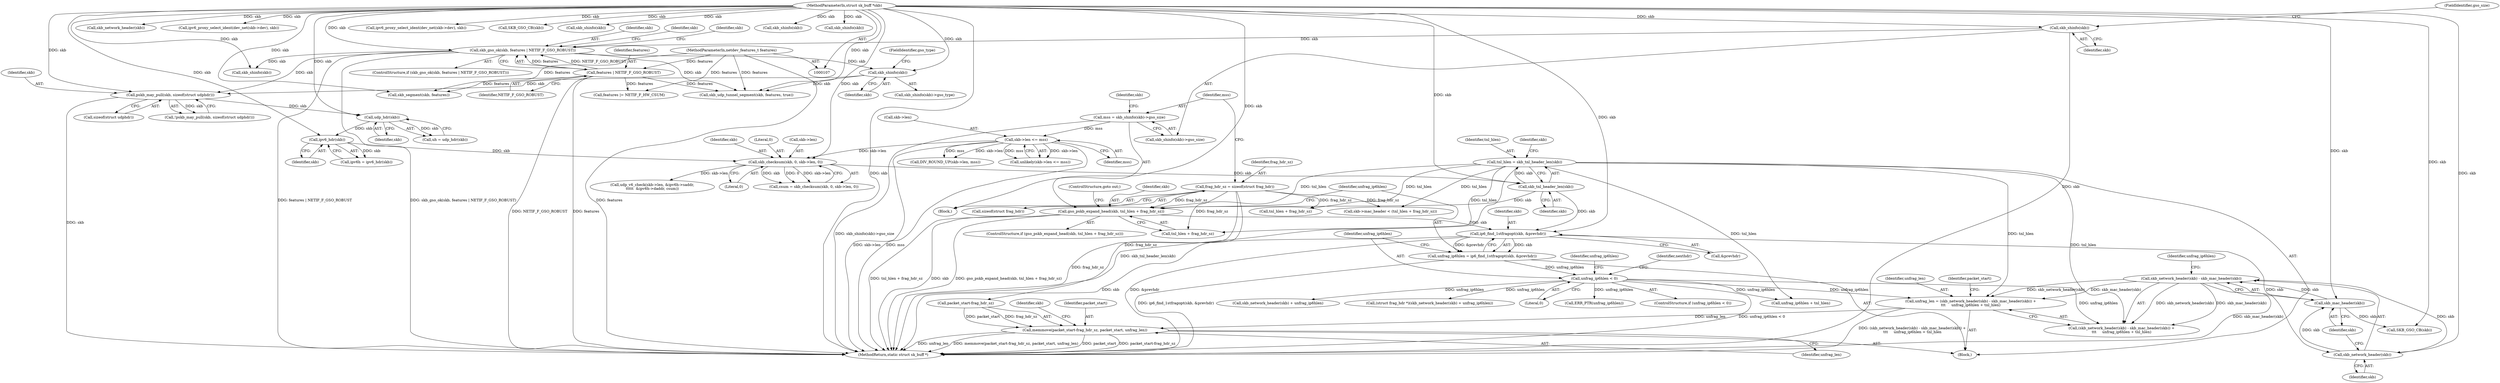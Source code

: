 digraph "0_linux_2423496af35d94a87156b063ea5cedffc10a70a1_2@integer" {
"1000312" [label="(Call,unfrag_len = (skb_network_header(skb) - skb_mac_header(skb)) +\n\t\t\t     unfrag_ip6hlen + tnl_hlen)"];
"1000315" [label="(Call,skb_network_header(skb) - skb_mac_header(skb))"];
"1000316" [label="(Call,skb_network_header(skb))"];
"1000293" [label="(Call,ip6_find_1stfragopt(skb, &prevhdr))"];
"1000285" [label="(Call,gso_pskb_expand_head(skb, tnl_hlen + frag_hdr_sz))"];
"1000273" [label="(Call,skb_tnl_header_len(skb))"];
"1000223" [label="(Call,skb_checksum(skb, 0, skb->len, 0))"];
"1000214" [label="(Call,ipv6_hdr(skb))"];
"1000210" [label="(Call,udp_hdr(skb))"];
"1000203" [label="(Call,pskb_may_pull(skb, sizeof(struct udphdr)))"];
"1000185" [label="(Call,skb_shinfo(skb))"];
"1000146" [label="(Call,skb_gso_ok(skb, features | NETIF_F_GSO_ROBUST))"];
"1000134" [label="(Call,skb_shinfo(skb))"];
"1000108" [label="(MethodParameterIn,struct sk_buff *skb)"];
"1000148" [label="(Call,features | NETIF_F_GSO_ROBUST)"];
"1000109" [label="(MethodParameterIn,netdev_features_t features)"];
"1000139" [label="(Call,skb->len <= mss)"];
"1000131" [label="(Call,mss = skb_shinfo(skb)->gso_size)"];
"1000271" [label="(Call,tnl_hlen = skb_tnl_header_len(skb))"];
"1000125" [label="(Call,frag_hdr_sz = sizeof(struct frag_hdr))"];
"1000318" [label="(Call,skb_mac_header(skb))"];
"1000298" [label="(Call,unfrag_ip6hlen < 0)"];
"1000291" [label="(Call,unfrag_ip6hlen = ip6_find_1stfragopt(skb, &prevhdr))"];
"1000335" [label="(Call,memmove(packet_start-frag_hdr_sz, packet_start, unfrag_len))"];
"1000292" [label="(Identifier,unfrag_ip6hlen)"];
"1000315" [label="(Call,skb_network_header(skb) - skb_mac_header(skb))"];
"1000314" [label="(Call,(skb_network_header(skb) - skb_mac_header(skb)) +\n\t\t\t     unfrag_ip6hlen + tnl_hlen)"];
"1000186" [label="(Identifier,skb)"];
"1000362" [label="(Call,skb_network_header(skb))"];
"1000273" [label="(Call,skb_tnl_header_len(skb))"];
"1000212" [label="(Call,ipv6h = ipv6_hdr(skb))"];
"1000381" [label="(Call,ipv6_proxy_select_ident(dev_net(skb->dev), skb))"];
"1000141" [label="(Identifier,skb)"];
"1000210" [label="(Call,udp_hdr(skb))"];
"1000271" [label="(Call,tnl_hlen = skb_tnl_header_len(skb))"];
"1000290" [label="(ControlStructure,goto out;)"];
"1000211" [label="(Identifier,skb)"];
"1000146" [label="(Call,skb_gso_ok(skb, features | NETIF_F_GSO_ROBUST))"];
"1000344" [label="(Identifier,skb)"];
"1000154" [label="(Call,skb_shinfo(skb))"];
"1000313" [label="(Identifier,unfrag_len)"];
"1000132" [label="(Identifier,mss)"];
"1000145" [label="(ControlStructure,if (skb_gso_ok(skb, features | NETIF_F_GSO_ROBUST)))"];
"1000234" [label="(Call,udp_v6_check(skb->len, &ipv6h->saddr,\n\t\t\t\t\t  &ipv6h->daddr, csum))"];
"1000126" [label="(Identifier,frag_hdr_sz)"];
"1000287" [label="(Call,tnl_hlen + frag_hdr_sz)"];
"1000321" [label="(Identifier,unfrag_ip6hlen)"];
"1000319" [label="(Identifier,skb)"];
"1000335" [label="(Call,memmove(packet_start-frag_hdr_sz, packet_start, unfrag_len))"];
"1000143" [label="(Identifier,mss)"];
"1000291" [label="(Call,unfrag_ip6hlen = ip6_find_1stfragopt(skb, &prevhdr))"];
"1000297" [label="(ControlStructure,if (unfrag_ip6hlen < 0))"];
"1000215" [label="(Identifier,skb)"];
"1000205" [label="(Call,sizeof(struct udphdr))"];
"1000109" [label="(MethodParameterIn,netdev_features_t features)"];
"1000340" [label="(Identifier,unfrag_len)"];
"1000136" [label="(FieldIdentifier,gso_size)"];
"1000168" [label="(Call,ipv6_proxy_select_ident(dev_net(skb->dev), skb))"];
"1000149" [label="(Identifier,features)"];
"1000272" [label="(Identifier,tnl_hlen)"];
"1000226" [label="(Call,skb->len)"];
"1000343" [label="(Call,SKB_GSO_CB(skb))"];
"1000361" [label="(Call,skb_network_header(skb) + unfrag_ip6hlen)"];
"1000378" [label="(Call,skb_shinfo(skb))"];
"1000318" [label="(Call,skb_mac_header(skb))"];
"1000285" [label="(Call,gso_pskb_expand_head(skb, tnl_hlen + frag_hdr_sz))"];
"1000224" [label="(Identifier,skb)"];
"1000294" [label="(Identifier,skb)"];
"1000155" [label="(Identifier,skb)"];
"1000157" [label="(Call,DIV_ROUND_UP(skb->len, mss))"];
"1000303" [label="(Identifier,unfrag_ip6hlen)"];
"1000204" [label="(Identifier,skb)"];
"1000110" [label="(Block,)"];
"1000305" [label="(Identifier,nexthdr)"];
"1000359" [label="(Call,(struct frag_hdr *)(skb_network_header(skb) + unfrag_ip6hlen))"];
"1000148" [label="(Call,features | NETIF_F_GSO_ROBUST)"];
"1000108" [label="(MethodParameterIn,struct sk_buff *skb)"];
"1000147" [label="(Identifier,skb)"];
"1000320" [label="(Call,unfrag_ip6hlen + tnl_hlen)"];
"1000299" [label="(Identifier,unfrag_ip6hlen)"];
"1000300" [label="(Literal,0)"];
"1000133" [label="(Call,skb_shinfo(skb)->gso_size)"];
"1000131" [label="(Call,mss = skb_shinfo(skb)->gso_size)"];
"1000127" [label="(Call,sizeof(struct frag_hdr))"];
"1000268" [label="(Call,features |= NETIF_F_HW_CSUM)"];
"1000274" [label="(Identifier,skb)"];
"1000134" [label="(Call,skb_shinfo(skb))"];
"1000280" [label="(Call,tnl_hlen + frag_hdr_sz)"];
"1000276" [label="(Call,skb->mac_header < (tnl_hlen + frag_hdr_sz))"];
"1000317" [label="(Identifier,skb)"];
"1000150" [label="(Identifier,NETIF_F_GSO_ROBUST)"];
"1000336" [label="(Call,packet_start-frag_hdr_sz)"];
"1000208" [label="(Call,uh = udp_hdr(skb))"];
"1000403" [label="(MethodReturn,static struct sk_buff *)"];
"1000392" [label="(Call,skb_shinfo(skb))"];
"1000324" [label="(Identifier,packet_start)"];
"1000278" [label="(Identifier,skb)"];
"1000139" [label="(Call,skb->len <= mss)"];
"1000198" [label="(Block,)"];
"1000316" [label="(Call,skb_network_header(skb))"];
"1000221" [label="(Call,csum = skb_checksum(skb, 0, skb->len, 0))"];
"1000223" [label="(Call,skb_checksum(skb, 0, skb->len, 0))"];
"1000332" [label="(Call,SKB_GSO_CB(skb))"];
"1000284" [label="(ControlStructure,if (gso_pskb_expand_head(skb, tnl_hlen + frag_hdr_sz)))"];
"1000225" [label="(Literal,0)"];
"1000295" [label="(Call,&prevhdr)"];
"1000140" [label="(Call,skb->len)"];
"1000165" [label="(Call,skb_shinfo(skb))"];
"1000286" [label="(Identifier,skb)"];
"1000184" [label="(Call,skb_shinfo(skb)->gso_type)"];
"1000138" [label="(Call,unlikely(skb->len <= mss))"];
"1000214" [label="(Call,ipv6_hdr(skb))"];
"1000135" [label="(Identifier,skb)"];
"1000203" [label="(Call,pskb_may_pull(skb, sizeof(struct udphdr)))"];
"1000298" [label="(Call,unfrag_ip6hlen < 0)"];
"1000312" [label="(Call,unfrag_len = (skb_network_header(skb) - skb_mac_header(skb)) +\n\t\t\t     unfrag_ip6hlen + tnl_hlen)"];
"1000229" [label="(Literal,0)"];
"1000125" [label="(Call,frag_hdr_sz = sizeof(struct frag_hdr))"];
"1000187" [label="(FieldIdentifier,gso_type)"];
"1000293" [label="(Call,ip6_find_1stfragopt(skb, &prevhdr))"];
"1000397" [label="(Call,skb_segment(skb, features))"];
"1000202" [label="(Call,!pskb_may_pull(skb, sizeof(struct udphdr)))"];
"1000339" [label="(Identifier,packet_start)"];
"1000185" [label="(Call,skb_shinfo(skb))"];
"1000193" [label="(Call,skb_udp_tunnel_segment(skb, features, true))"];
"1000302" [label="(Call,ERR_PTR(unfrag_ip6hlen))"];
"1000181" [label="(Identifier,skb)"];
"1000312" -> "1000198"  [label="AST: "];
"1000312" -> "1000314"  [label="CFG: "];
"1000313" -> "1000312"  [label="AST: "];
"1000314" -> "1000312"  [label="AST: "];
"1000324" -> "1000312"  [label="CFG: "];
"1000312" -> "1000403"  [label="DDG: (skb_network_header(skb) - skb_mac_header(skb)) +\n\t\t\t     unfrag_ip6hlen + tnl_hlen"];
"1000315" -> "1000312"  [label="DDG: skb_network_header(skb)"];
"1000315" -> "1000312"  [label="DDG: skb_mac_header(skb)"];
"1000298" -> "1000312"  [label="DDG: unfrag_ip6hlen"];
"1000271" -> "1000312"  [label="DDG: tnl_hlen"];
"1000312" -> "1000335"  [label="DDG: unfrag_len"];
"1000315" -> "1000314"  [label="AST: "];
"1000315" -> "1000318"  [label="CFG: "];
"1000316" -> "1000315"  [label="AST: "];
"1000318" -> "1000315"  [label="AST: "];
"1000321" -> "1000315"  [label="CFG: "];
"1000315" -> "1000403"  [label="DDG: skb_mac_header(skb)"];
"1000315" -> "1000314"  [label="DDG: skb_network_header(skb)"];
"1000315" -> "1000314"  [label="DDG: skb_mac_header(skb)"];
"1000316" -> "1000315"  [label="DDG: skb"];
"1000318" -> "1000315"  [label="DDG: skb"];
"1000316" -> "1000317"  [label="CFG: "];
"1000317" -> "1000316"  [label="AST: "];
"1000319" -> "1000316"  [label="CFG: "];
"1000293" -> "1000316"  [label="DDG: skb"];
"1000108" -> "1000316"  [label="DDG: skb"];
"1000316" -> "1000318"  [label="DDG: skb"];
"1000293" -> "1000291"  [label="AST: "];
"1000293" -> "1000295"  [label="CFG: "];
"1000294" -> "1000293"  [label="AST: "];
"1000295" -> "1000293"  [label="AST: "];
"1000291" -> "1000293"  [label="CFG: "];
"1000293" -> "1000403"  [label="DDG: skb"];
"1000293" -> "1000403"  [label="DDG: &prevhdr"];
"1000293" -> "1000291"  [label="DDG: skb"];
"1000293" -> "1000291"  [label="DDG: &prevhdr"];
"1000285" -> "1000293"  [label="DDG: skb"];
"1000273" -> "1000293"  [label="DDG: skb"];
"1000108" -> "1000293"  [label="DDG: skb"];
"1000285" -> "1000284"  [label="AST: "];
"1000285" -> "1000287"  [label="CFG: "];
"1000286" -> "1000285"  [label="AST: "];
"1000287" -> "1000285"  [label="AST: "];
"1000290" -> "1000285"  [label="CFG: "];
"1000292" -> "1000285"  [label="CFG: "];
"1000285" -> "1000403"  [label="DDG: skb"];
"1000285" -> "1000403"  [label="DDG: gso_pskb_expand_head(skb, tnl_hlen + frag_hdr_sz)"];
"1000285" -> "1000403"  [label="DDG: tnl_hlen + frag_hdr_sz"];
"1000273" -> "1000285"  [label="DDG: skb"];
"1000108" -> "1000285"  [label="DDG: skb"];
"1000271" -> "1000285"  [label="DDG: tnl_hlen"];
"1000125" -> "1000285"  [label="DDG: frag_hdr_sz"];
"1000273" -> "1000271"  [label="AST: "];
"1000273" -> "1000274"  [label="CFG: "];
"1000274" -> "1000273"  [label="AST: "];
"1000271" -> "1000273"  [label="CFG: "];
"1000273" -> "1000271"  [label="DDG: skb"];
"1000223" -> "1000273"  [label="DDG: skb"];
"1000108" -> "1000273"  [label="DDG: skb"];
"1000223" -> "1000221"  [label="AST: "];
"1000223" -> "1000229"  [label="CFG: "];
"1000224" -> "1000223"  [label="AST: "];
"1000225" -> "1000223"  [label="AST: "];
"1000226" -> "1000223"  [label="AST: "];
"1000229" -> "1000223"  [label="AST: "];
"1000221" -> "1000223"  [label="CFG: "];
"1000223" -> "1000221"  [label="DDG: skb"];
"1000223" -> "1000221"  [label="DDG: 0"];
"1000223" -> "1000221"  [label="DDG: skb->len"];
"1000214" -> "1000223"  [label="DDG: skb"];
"1000108" -> "1000223"  [label="DDG: skb"];
"1000139" -> "1000223"  [label="DDG: skb->len"];
"1000223" -> "1000234"  [label="DDG: skb->len"];
"1000214" -> "1000212"  [label="AST: "];
"1000214" -> "1000215"  [label="CFG: "];
"1000215" -> "1000214"  [label="AST: "];
"1000212" -> "1000214"  [label="CFG: "];
"1000214" -> "1000212"  [label="DDG: skb"];
"1000210" -> "1000214"  [label="DDG: skb"];
"1000108" -> "1000214"  [label="DDG: skb"];
"1000210" -> "1000208"  [label="AST: "];
"1000210" -> "1000211"  [label="CFG: "];
"1000211" -> "1000210"  [label="AST: "];
"1000208" -> "1000210"  [label="CFG: "];
"1000210" -> "1000208"  [label="DDG: skb"];
"1000203" -> "1000210"  [label="DDG: skb"];
"1000108" -> "1000210"  [label="DDG: skb"];
"1000203" -> "1000202"  [label="AST: "];
"1000203" -> "1000205"  [label="CFG: "];
"1000204" -> "1000203"  [label="AST: "];
"1000205" -> "1000203"  [label="AST: "];
"1000202" -> "1000203"  [label="CFG: "];
"1000203" -> "1000403"  [label="DDG: skb"];
"1000203" -> "1000202"  [label="DDG: skb"];
"1000185" -> "1000203"  [label="DDG: skb"];
"1000146" -> "1000203"  [label="DDG: skb"];
"1000108" -> "1000203"  [label="DDG: skb"];
"1000185" -> "1000184"  [label="AST: "];
"1000185" -> "1000186"  [label="CFG: "];
"1000186" -> "1000185"  [label="AST: "];
"1000187" -> "1000185"  [label="CFG: "];
"1000146" -> "1000185"  [label="DDG: skb"];
"1000108" -> "1000185"  [label="DDG: skb"];
"1000185" -> "1000193"  [label="DDG: skb"];
"1000146" -> "1000145"  [label="AST: "];
"1000146" -> "1000148"  [label="CFG: "];
"1000147" -> "1000146"  [label="AST: "];
"1000148" -> "1000146"  [label="AST: "];
"1000155" -> "1000146"  [label="CFG: "];
"1000181" -> "1000146"  [label="CFG: "];
"1000146" -> "1000403"  [label="DDG: features | NETIF_F_GSO_ROBUST"];
"1000146" -> "1000403"  [label="DDG: skb_gso_ok(skb, features | NETIF_F_GSO_ROBUST)"];
"1000134" -> "1000146"  [label="DDG: skb"];
"1000108" -> "1000146"  [label="DDG: skb"];
"1000148" -> "1000146"  [label="DDG: features"];
"1000148" -> "1000146"  [label="DDG: NETIF_F_GSO_ROBUST"];
"1000146" -> "1000154"  [label="DDG: skb"];
"1000146" -> "1000193"  [label="DDG: skb"];
"1000134" -> "1000133"  [label="AST: "];
"1000134" -> "1000135"  [label="CFG: "];
"1000135" -> "1000134"  [label="AST: "];
"1000136" -> "1000134"  [label="CFG: "];
"1000134" -> "1000403"  [label="DDG: skb"];
"1000108" -> "1000134"  [label="DDG: skb"];
"1000108" -> "1000107"  [label="AST: "];
"1000108" -> "1000403"  [label="DDG: skb"];
"1000108" -> "1000154"  [label="DDG: skb"];
"1000108" -> "1000165"  [label="DDG: skb"];
"1000108" -> "1000168"  [label="DDG: skb"];
"1000108" -> "1000193"  [label="DDG: skb"];
"1000108" -> "1000318"  [label="DDG: skb"];
"1000108" -> "1000332"  [label="DDG: skb"];
"1000108" -> "1000343"  [label="DDG: skb"];
"1000108" -> "1000362"  [label="DDG: skb"];
"1000108" -> "1000378"  [label="DDG: skb"];
"1000108" -> "1000381"  [label="DDG: skb"];
"1000108" -> "1000392"  [label="DDG: skb"];
"1000108" -> "1000397"  [label="DDG: skb"];
"1000148" -> "1000150"  [label="CFG: "];
"1000149" -> "1000148"  [label="AST: "];
"1000150" -> "1000148"  [label="AST: "];
"1000148" -> "1000403"  [label="DDG: features"];
"1000148" -> "1000403"  [label="DDG: NETIF_F_GSO_ROBUST"];
"1000109" -> "1000148"  [label="DDG: features"];
"1000148" -> "1000193"  [label="DDG: features"];
"1000148" -> "1000268"  [label="DDG: features"];
"1000148" -> "1000397"  [label="DDG: features"];
"1000109" -> "1000107"  [label="AST: "];
"1000109" -> "1000403"  [label="DDG: features"];
"1000109" -> "1000193"  [label="DDG: features"];
"1000109" -> "1000268"  [label="DDG: features"];
"1000109" -> "1000397"  [label="DDG: features"];
"1000139" -> "1000138"  [label="AST: "];
"1000139" -> "1000143"  [label="CFG: "];
"1000140" -> "1000139"  [label="AST: "];
"1000143" -> "1000139"  [label="AST: "];
"1000138" -> "1000139"  [label="CFG: "];
"1000139" -> "1000403"  [label="DDG: skb->len"];
"1000139" -> "1000403"  [label="DDG: mss"];
"1000139" -> "1000138"  [label="DDG: skb->len"];
"1000139" -> "1000138"  [label="DDG: mss"];
"1000131" -> "1000139"  [label="DDG: mss"];
"1000139" -> "1000157"  [label="DDG: skb->len"];
"1000139" -> "1000157"  [label="DDG: mss"];
"1000131" -> "1000110"  [label="AST: "];
"1000131" -> "1000133"  [label="CFG: "];
"1000132" -> "1000131"  [label="AST: "];
"1000133" -> "1000131"  [label="AST: "];
"1000141" -> "1000131"  [label="CFG: "];
"1000131" -> "1000403"  [label="DDG: skb_shinfo(skb)->gso_size"];
"1000271" -> "1000198"  [label="AST: "];
"1000272" -> "1000271"  [label="AST: "];
"1000278" -> "1000271"  [label="CFG: "];
"1000271" -> "1000403"  [label="DDG: skb_tnl_header_len(skb)"];
"1000271" -> "1000276"  [label="DDG: tnl_hlen"];
"1000271" -> "1000280"  [label="DDG: tnl_hlen"];
"1000271" -> "1000287"  [label="DDG: tnl_hlen"];
"1000271" -> "1000314"  [label="DDG: tnl_hlen"];
"1000271" -> "1000320"  [label="DDG: tnl_hlen"];
"1000125" -> "1000110"  [label="AST: "];
"1000125" -> "1000127"  [label="CFG: "];
"1000126" -> "1000125"  [label="AST: "];
"1000127" -> "1000125"  [label="AST: "];
"1000132" -> "1000125"  [label="CFG: "];
"1000125" -> "1000403"  [label="DDG: frag_hdr_sz"];
"1000125" -> "1000276"  [label="DDG: frag_hdr_sz"];
"1000125" -> "1000280"  [label="DDG: frag_hdr_sz"];
"1000125" -> "1000287"  [label="DDG: frag_hdr_sz"];
"1000125" -> "1000336"  [label="DDG: frag_hdr_sz"];
"1000318" -> "1000319"  [label="CFG: "];
"1000319" -> "1000318"  [label="AST: "];
"1000318" -> "1000332"  [label="DDG: skb"];
"1000298" -> "1000297"  [label="AST: "];
"1000298" -> "1000300"  [label="CFG: "];
"1000299" -> "1000298"  [label="AST: "];
"1000300" -> "1000298"  [label="AST: "];
"1000303" -> "1000298"  [label="CFG: "];
"1000305" -> "1000298"  [label="CFG: "];
"1000298" -> "1000403"  [label="DDG: unfrag_ip6hlen < 0"];
"1000291" -> "1000298"  [label="DDG: unfrag_ip6hlen"];
"1000298" -> "1000302"  [label="DDG: unfrag_ip6hlen"];
"1000298" -> "1000314"  [label="DDG: unfrag_ip6hlen"];
"1000298" -> "1000320"  [label="DDG: unfrag_ip6hlen"];
"1000298" -> "1000359"  [label="DDG: unfrag_ip6hlen"];
"1000298" -> "1000361"  [label="DDG: unfrag_ip6hlen"];
"1000291" -> "1000198"  [label="AST: "];
"1000292" -> "1000291"  [label="AST: "];
"1000299" -> "1000291"  [label="CFG: "];
"1000291" -> "1000403"  [label="DDG: ip6_find_1stfragopt(skb, &prevhdr)"];
"1000335" -> "1000198"  [label="AST: "];
"1000335" -> "1000340"  [label="CFG: "];
"1000336" -> "1000335"  [label="AST: "];
"1000339" -> "1000335"  [label="AST: "];
"1000340" -> "1000335"  [label="AST: "];
"1000344" -> "1000335"  [label="CFG: "];
"1000335" -> "1000403"  [label="DDG: packet_start"];
"1000335" -> "1000403"  [label="DDG: packet_start-frag_hdr_sz"];
"1000335" -> "1000403"  [label="DDG: unfrag_len"];
"1000335" -> "1000403"  [label="DDG: memmove(packet_start-frag_hdr_sz, packet_start, unfrag_len)"];
"1000336" -> "1000335"  [label="DDG: packet_start"];
"1000336" -> "1000335"  [label="DDG: frag_hdr_sz"];
}
